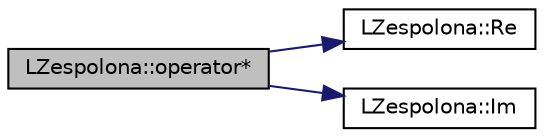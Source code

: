 digraph "LZespolona::operator*"
{
  edge [fontname="Helvetica",fontsize="10",labelfontname="Helvetica",labelfontsize="10"];
  node [fontname="Helvetica",fontsize="10",shape=record];
  rankdir="LR";
  Node1 [label="LZespolona::operator*",height=0.2,width=0.4,color="black", fillcolor="grey75", style="filled" fontcolor="black"];
  Node1 -> Node2 [color="midnightblue",fontsize="10",style="solid",fontname="Helvetica"];
  Node2 [label="LZespolona::Re",height=0.2,width=0.4,color="black", fillcolor="white", style="filled",URL="$class_l_zespolona.html#a06ce2b4a22c1ca3f8d97e41b602f078e",tooltip="Możemy pobrać dane o części rzeczywistej. "];
  Node1 -> Node3 [color="midnightblue",fontsize="10",style="solid",fontname="Helvetica"];
  Node3 [label="LZespolona::Im",height=0.2,width=0.4,color="black", fillcolor="white", style="filled",URL="$class_l_zespolona.html#ad4057ab72b1471f38df277781baa0752",tooltip="Możemy pobrać dane z części urojonej. "];
}
